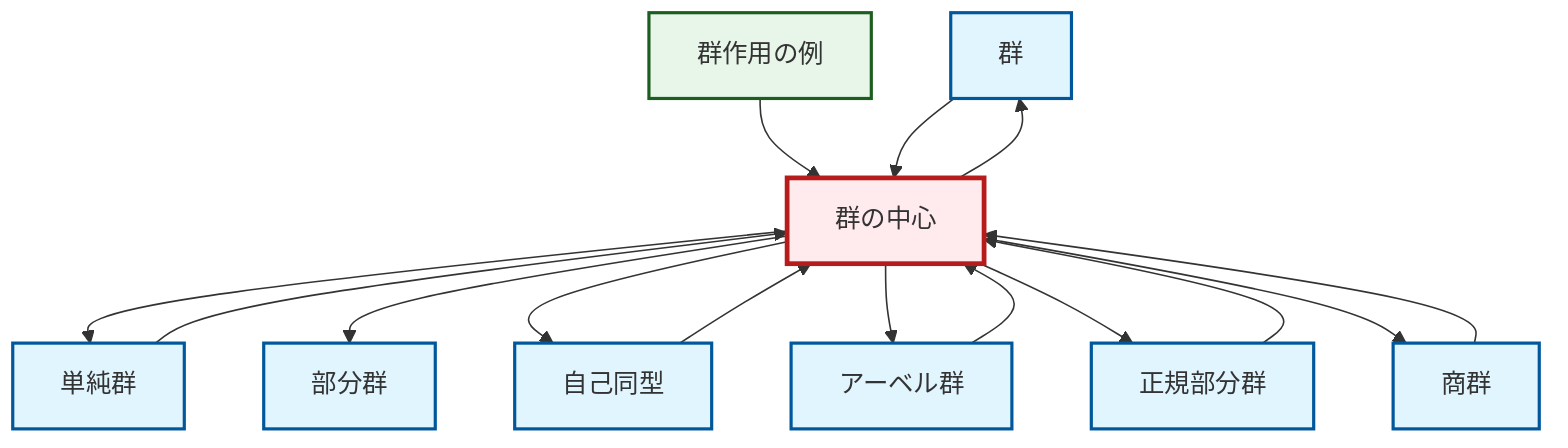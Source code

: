 graph TD
    classDef definition fill:#e1f5fe,stroke:#01579b,stroke-width:2px
    classDef theorem fill:#f3e5f5,stroke:#4a148c,stroke-width:2px
    classDef axiom fill:#fff3e0,stroke:#e65100,stroke-width:2px
    classDef example fill:#e8f5e9,stroke:#1b5e20,stroke-width:2px
    classDef current fill:#ffebee,stroke:#b71c1c,stroke-width:3px
    def-group["群"]:::definition
    def-center-of-group["群の中心"]:::definition
    def-abelian-group["アーベル群"]:::definition
    def-simple-group["単純群"]:::definition
    ex-group-action-examples["群作用の例"]:::example
    def-subgroup["部分群"]:::definition
    def-quotient-group["商群"]:::definition
    def-automorphism["自己同型"]:::definition
    def-normal-subgroup["正規部分群"]:::definition
    def-center-of-group --> def-group
    def-center-of-group --> def-simple-group
    def-center-of-group --> def-subgroup
    def-simple-group --> def-center-of-group
    def-abelian-group --> def-center-of-group
    def-center-of-group --> def-automorphism
    def-normal-subgroup --> def-center-of-group
    def-quotient-group --> def-center-of-group
    def-center-of-group --> def-abelian-group
    ex-group-action-examples --> def-center-of-group
    def-center-of-group --> def-normal-subgroup
    def-group --> def-center-of-group
    def-center-of-group --> def-quotient-group
    def-automorphism --> def-center-of-group
    class def-center-of-group current